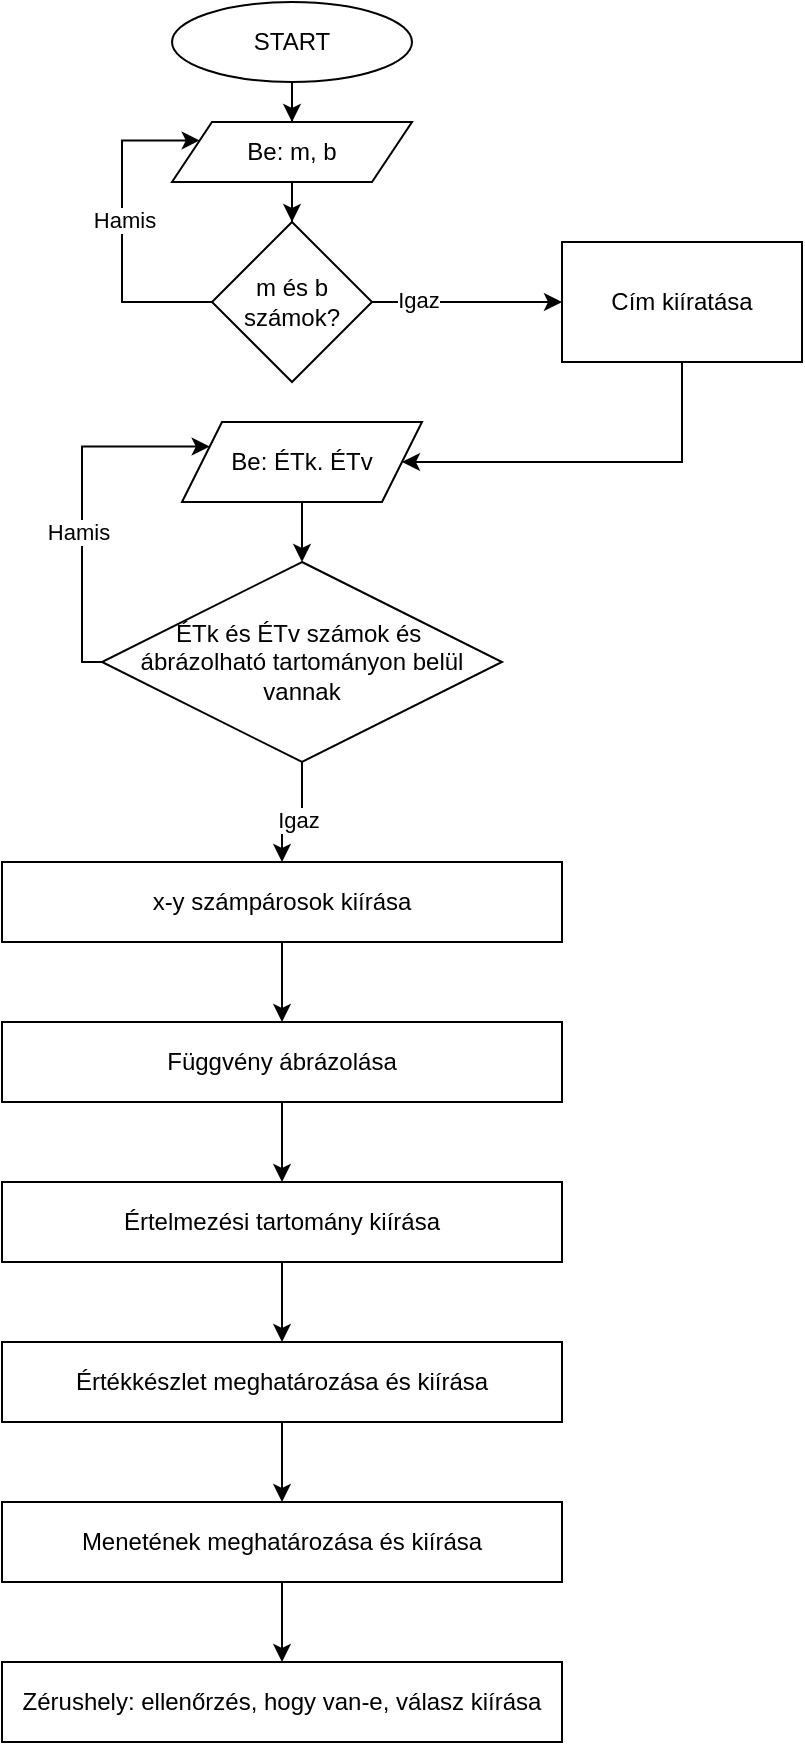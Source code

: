 <mxfile version="26.0.11">
  <diagram name="Page-1" id="zzpxHZpjNp8iE-DCdj2p">
    <mxGraphModel dx="1053" dy="730" grid="1" gridSize="10" guides="1" tooltips="1" connect="1" arrows="1" fold="1" page="1" pageScale="1" pageWidth="850" pageHeight="1100" math="0" shadow="0">
      <root>
        <mxCell id="0" />
        <mxCell id="1" parent="0" />
        <mxCell id="isprb13NTtYWQOviIAQ4-6" value="" style="edgeStyle=orthogonalEdgeStyle;rounded=0;orthogonalLoop=1;jettySize=auto;html=1;" edge="1" parent="1" source="isprb13NTtYWQOviIAQ4-1" target="isprb13NTtYWQOviIAQ4-4">
          <mxGeometry relative="1" as="geometry" />
        </mxCell>
        <mxCell id="isprb13NTtYWQOviIAQ4-1" value="START" style="ellipse;whiteSpace=wrap;html=1;" vertex="1" parent="1">
          <mxGeometry x="365" y="10" width="120" height="40" as="geometry" />
        </mxCell>
        <mxCell id="isprb13NTtYWQOviIAQ4-8" value="" style="edgeStyle=orthogonalEdgeStyle;rounded=0;orthogonalLoop=1;jettySize=auto;html=1;" edge="1" parent="1" source="isprb13NTtYWQOviIAQ4-4" target="isprb13NTtYWQOviIAQ4-7">
          <mxGeometry relative="1" as="geometry" />
        </mxCell>
        <mxCell id="isprb13NTtYWQOviIAQ4-4" value="Be: m, b" style="shape=parallelogram;perimeter=parallelogramPerimeter;whiteSpace=wrap;html=1;fixedSize=1;" vertex="1" parent="1">
          <mxGeometry x="365" y="70" width="120" height="30" as="geometry" />
        </mxCell>
        <mxCell id="isprb13NTtYWQOviIAQ4-11" value="" style="edgeStyle=orthogonalEdgeStyle;rounded=0;orthogonalLoop=1;jettySize=auto;html=1;entryX=0;entryY=0.5;entryDx=0;entryDy=0;" edge="1" parent="1" source="isprb13NTtYWQOviIAQ4-7" target="isprb13NTtYWQOviIAQ4-23">
          <mxGeometry relative="1" as="geometry">
            <mxPoint x="550" y="230" as="targetPoint" />
          </mxGeometry>
        </mxCell>
        <mxCell id="isprb13NTtYWQOviIAQ4-12" value="Igaz" style="edgeLabel;html=1;align=center;verticalAlign=middle;resizable=0;points=[];" vertex="1" connectable="0" parent="isprb13NTtYWQOviIAQ4-11">
          <mxGeometry x="-0.511" y="1" relative="1" as="geometry">
            <mxPoint as="offset" />
          </mxGeometry>
        </mxCell>
        <mxCell id="isprb13NTtYWQOviIAQ4-13" style="edgeStyle=orthogonalEdgeStyle;rounded=0;orthogonalLoop=1;jettySize=auto;html=1;exitX=0;exitY=0.5;exitDx=0;exitDy=0;entryX=0;entryY=0.25;entryDx=0;entryDy=0;" edge="1" parent="1" source="isprb13NTtYWQOviIAQ4-7" target="isprb13NTtYWQOviIAQ4-4">
          <mxGeometry relative="1" as="geometry">
            <Array as="points">
              <mxPoint x="340" y="160" />
              <mxPoint x="340" y="79" />
            </Array>
          </mxGeometry>
        </mxCell>
        <mxCell id="isprb13NTtYWQOviIAQ4-14" value="Hamis" style="edgeLabel;html=1;align=center;verticalAlign=middle;resizable=0;points=[];" vertex="1" connectable="0" parent="isprb13NTtYWQOviIAQ4-13">
          <mxGeometry x="0.042" y="-1" relative="1" as="geometry">
            <mxPoint as="offset" />
          </mxGeometry>
        </mxCell>
        <mxCell id="isprb13NTtYWQOviIAQ4-7" value="m és b számok?" style="rhombus;whiteSpace=wrap;html=1;" vertex="1" parent="1">
          <mxGeometry x="385" y="120" width="80" height="80" as="geometry" />
        </mxCell>
        <mxCell id="isprb13NTtYWQOviIAQ4-20" value="" style="edgeStyle=orthogonalEdgeStyle;rounded=0;orthogonalLoop=1;jettySize=auto;html=1;" edge="1" parent="1" source="isprb13NTtYWQOviIAQ4-10" target="isprb13NTtYWQOviIAQ4-19">
          <mxGeometry relative="1" as="geometry" />
        </mxCell>
        <mxCell id="isprb13NTtYWQOviIAQ4-10" value="Be: ÉTk.&amp;nbsp;&lt;span style=&quot;background-color: transparent; color: light-dark(rgb(0, 0, 0), rgb(255, 255, 255));&quot;&gt;ÉTv&lt;/span&gt;" style="shape=parallelogram;perimeter=parallelogramPerimeter;whiteSpace=wrap;html=1;fixedSize=1;" vertex="1" parent="1">
          <mxGeometry x="370" y="220" width="120" height="40" as="geometry" />
        </mxCell>
        <mxCell id="isprb13NTtYWQOviIAQ4-22" value="" style="edgeStyle=orthogonalEdgeStyle;rounded=0;orthogonalLoop=1;jettySize=auto;html=1;" edge="1" parent="1" source="isprb13NTtYWQOviIAQ4-19" target="isprb13NTtYWQOviIAQ4-21">
          <mxGeometry relative="1" as="geometry" />
        </mxCell>
        <mxCell id="isprb13NTtYWQOviIAQ4-27" value="Igaz" style="edgeLabel;html=1;align=center;verticalAlign=middle;resizable=0;points=[];" vertex="1" connectable="0" parent="isprb13NTtYWQOviIAQ4-22">
          <mxGeometry x="-0.1" y="4" relative="1" as="geometry">
            <mxPoint as="offset" />
          </mxGeometry>
        </mxCell>
        <mxCell id="isprb13NTtYWQOviIAQ4-25" style="edgeStyle=orthogonalEdgeStyle;rounded=0;orthogonalLoop=1;jettySize=auto;html=1;exitX=0;exitY=0.5;exitDx=0;exitDy=0;entryX=0;entryY=0.25;entryDx=0;entryDy=0;" edge="1" parent="1" source="isprb13NTtYWQOviIAQ4-19" target="isprb13NTtYWQOviIAQ4-10">
          <mxGeometry relative="1" as="geometry">
            <Array as="points">
              <mxPoint x="320" y="340" />
              <mxPoint x="320" y="232" />
            </Array>
          </mxGeometry>
        </mxCell>
        <mxCell id="isprb13NTtYWQOviIAQ4-26" value="Hamis" style="edgeLabel;html=1;align=center;verticalAlign=middle;resizable=0;points=[];" vertex="1" connectable="0" parent="isprb13NTtYWQOviIAQ4-25">
          <mxGeometry x="-0.166" y="2" relative="1" as="geometry">
            <mxPoint as="offset" />
          </mxGeometry>
        </mxCell>
        <mxCell id="isprb13NTtYWQOviIAQ4-19" value="ÉTk és ÉTv számok és&amp;nbsp;&lt;div&gt;ábrázolható tartományon belül vannak&lt;/div&gt;" style="rhombus;whiteSpace=wrap;html=1;" vertex="1" parent="1">
          <mxGeometry x="330" y="290" width="200" height="100" as="geometry" />
        </mxCell>
        <mxCell id="isprb13NTtYWQOviIAQ4-31" value="" style="edgeStyle=orthogonalEdgeStyle;rounded=0;orthogonalLoop=1;jettySize=auto;html=1;" edge="1" parent="1" source="isprb13NTtYWQOviIAQ4-21" target="isprb13NTtYWQOviIAQ4-30">
          <mxGeometry relative="1" as="geometry" />
        </mxCell>
        <mxCell id="isprb13NTtYWQOviIAQ4-21" value="x-y számpárosok kiírása" style="whiteSpace=wrap;html=1;" vertex="1" parent="1">
          <mxGeometry x="280" y="440" width="280" height="40" as="geometry" />
        </mxCell>
        <mxCell id="isprb13NTtYWQOviIAQ4-23" value="Cím kiíratása" style="rounded=0;whiteSpace=wrap;html=1;" vertex="1" parent="1">
          <mxGeometry x="560" y="130" width="120" height="60" as="geometry" />
        </mxCell>
        <mxCell id="isprb13NTtYWQOviIAQ4-24" value="" style="endArrow=classic;html=1;rounded=0;entryX=1;entryY=0.5;entryDx=0;entryDy=0;exitX=0.5;exitY=1;exitDx=0;exitDy=0;" edge="1" parent="1" source="isprb13NTtYWQOviIAQ4-23" target="isprb13NTtYWQOviIAQ4-10">
          <mxGeometry width="50" height="50" relative="1" as="geometry">
            <mxPoint x="400" y="320" as="sourcePoint" />
            <mxPoint x="450" y="270" as="targetPoint" />
            <Array as="points">
              <mxPoint x="620" y="240" />
              <mxPoint x="530" y="240" />
            </Array>
          </mxGeometry>
        </mxCell>
        <mxCell id="isprb13NTtYWQOviIAQ4-33" value="" style="edgeStyle=orthogonalEdgeStyle;rounded=0;orthogonalLoop=1;jettySize=auto;html=1;" edge="1" parent="1" source="isprb13NTtYWQOviIAQ4-30" target="isprb13NTtYWQOviIAQ4-32">
          <mxGeometry relative="1" as="geometry" />
        </mxCell>
        <mxCell id="isprb13NTtYWQOviIAQ4-30" value="Függvény ábrázolása" style="whiteSpace=wrap;html=1;" vertex="1" parent="1">
          <mxGeometry x="280" y="520" width="280" height="40" as="geometry" />
        </mxCell>
        <mxCell id="isprb13NTtYWQOviIAQ4-35" value="" style="edgeStyle=orthogonalEdgeStyle;rounded=0;orthogonalLoop=1;jettySize=auto;html=1;" edge="1" parent="1" source="isprb13NTtYWQOviIAQ4-32" target="isprb13NTtYWQOviIAQ4-34">
          <mxGeometry relative="1" as="geometry" />
        </mxCell>
        <mxCell id="isprb13NTtYWQOviIAQ4-32" value="Értelmezési tartomány kiírása" style="whiteSpace=wrap;html=1;" vertex="1" parent="1">
          <mxGeometry x="280" y="600" width="280" height="40" as="geometry" />
        </mxCell>
        <mxCell id="isprb13NTtYWQOviIAQ4-37" value="" style="edgeStyle=orthogonalEdgeStyle;rounded=0;orthogonalLoop=1;jettySize=auto;html=1;" edge="1" parent="1" source="isprb13NTtYWQOviIAQ4-34" target="isprb13NTtYWQOviIAQ4-36">
          <mxGeometry relative="1" as="geometry" />
        </mxCell>
        <mxCell id="isprb13NTtYWQOviIAQ4-34" value="Értékkészlet meghatározása és kiírása" style="whiteSpace=wrap;html=1;" vertex="1" parent="1">
          <mxGeometry x="280" y="680" width="280" height="40" as="geometry" />
        </mxCell>
        <mxCell id="isprb13NTtYWQOviIAQ4-39" value="" style="edgeStyle=orthogonalEdgeStyle;rounded=0;orthogonalLoop=1;jettySize=auto;html=1;" edge="1" parent="1" source="isprb13NTtYWQOviIAQ4-36" target="isprb13NTtYWQOviIAQ4-38">
          <mxGeometry relative="1" as="geometry" />
        </mxCell>
        <mxCell id="isprb13NTtYWQOviIAQ4-36" value="Menetének meghatározása és kiírása" style="whiteSpace=wrap;html=1;" vertex="1" parent="1">
          <mxGeometry x="280" y="760" width="280" height="40" as="geometry" />
        </mxCell>
        <mxCell id="isprb13NTtYWQOviIAQ4-38" value="Zérushely: ellenőrzés, hogy van-e, válasz kiírása" style="whiteSpace=wrap;html=1;" vertex="1" parent="1">
          <mxGeometry x="280" y="840" width="280" height="40" as="geometry" />
        </mxCell>
      </root>
    </mxGraphModel>
  </diagram>
</mxfile>
